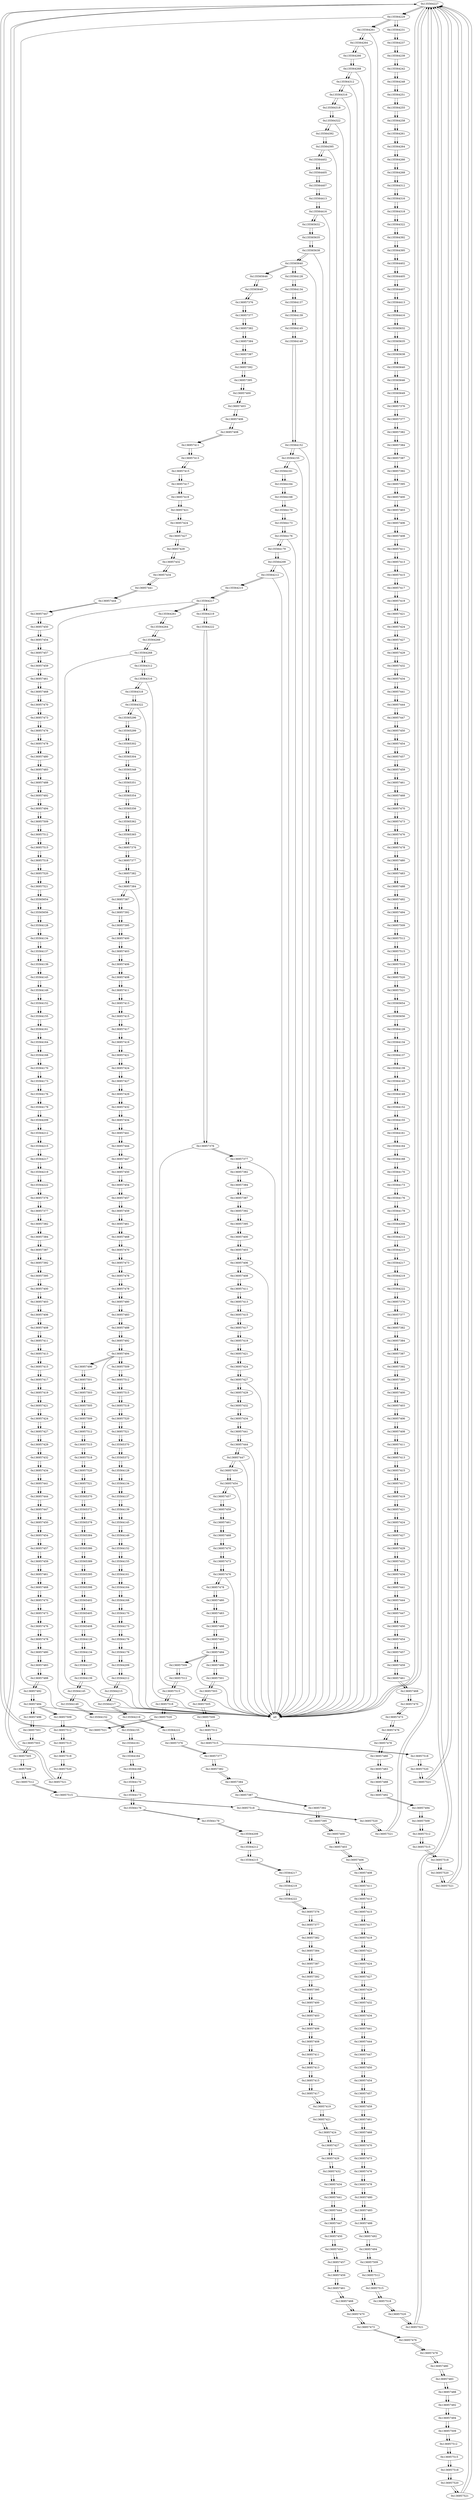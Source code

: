 digraph G{
/* nodes */
  n1 [label="0x135564227"]
  n2 [label="0x135564229"]
  n3 [label="0x135564261"]
  n4 [label="0x135564264"]
  n5 [label="0x135564266"]
  n6 [label="0x135564268"]
  n7 [label="0x135564312"]
  n8 [label="0x135564316"]
  n9 [label="0x135564318"]
  n10 [label="0x135564322"]
  n11 [label="0x135564392"]
  n12 [label="0x135564395"]
  n13 [label="0x135564402"]
  n14 [label="0x135564405"]
  n15 [label="0x135564407"]
  n16 [label="0x135564413"]
  n17 [label="0x135564416"]
  n18 [label="0x135565632"]
  n19 [label="0x135565635"]
  n20 [label="0x135565638"]
  n21 [label="0x135565640"]
  n22 [label="0x135564128"]
  n23 [label="0x135564134"]
  n24 [label="0x135564137"]
  n25 [label="0x135564139"]
  n26 [label="0x135564145"]
  n27 [label="0x135564149"]
  n28 [label="0x135564152"]
  n29 [label="0x135564155"]
  n30 [label="0x135564161"]
  n31 [label="0x135564164"]
  n32 [label="0x135564168"]
  n33 [label="0x135564170"]
  n34 [label="0x135564173"]
  n35 [label="0x135564176"]
  n36 [label="0x135564179"]
  n37 [label="0x135564209"]
  n38 [label="0x135564212"]
  n39 [label="0x135564215"]
  n40 [label="0x135564217"]
  n41 [label="0x135564219"]
  n42 [label="0x135564222"]
  n43 [label="0x136957376"]
  n44 [label="0x136957377"]
  n45 [label="0x136957382"]
  n46 [label="0x136957384"]
  n47 [label="0x136957387"]
  n48 [label="0x136957392"]
  n49 [label="0x136957395"]
  n50 [label="0x136957400"]
  n51 [label="0x136957403"]
  n52 [label="0x136957406"]
  n53 [label="0x136957408"]
  n54 [label="0x136957411"]
  n55 [label="0x136957413"]
  n56 [label="0x136957415"]
  n57 [label="0x136957417"]
  n58 [label="0x136957419"]
  n59 [label="0x136957421"]
  n60 [label="0x136957424"]
  n61 [label="0x136957427"]
  n62 [label="0x136957429"]
  n63 [label="0x136957432"]
  n64 [label="0x136957434"]
  n65 [label="0x136957441"]
  n66 [label="0x136957444"]
  n67 [label="0x136957447"]
  n68 [label="0x136957450"]
  n69 [label="0x136957454"]
  n70 [label="0x136957457"]
  n71 [label="0x136957459"]
  n72 [label="0x136957461"]
  n73 [label="0x136957468"]
  n74 [label="0x136957470"]
  n75 [label="0x136957473"]
  n76 [label="0x136957476"]
  n77 [label="0x136957478"]
  n78 [label="0x136957480"]
  n79 [label="0x136957483"]
  n80 [label="0x136957488"]
  n81 [label="0x136957492"]
  n82 [label="0x136957494"]
  n83 [label="0x136957509"]
  n84 [label="0x136957512"]
  n85 [label="0x136957515"]
  n86 [label="0x136957518"]
  n87 [label="0x136957520"]
  n88 [label="0x136957521"]
  n89 [label="0x136957496"]
  n90 [label="0x136957501"]
  n91 [label="0x136957503"]
  n92 [label="0x136957505"]
  n93 [label="0x136957509"]
  n94 [label="0x136957512"]
  n95 [label="0x136957515"]
  n96 [label="0x136957518"]
  n97 [label="0x136957520"]
  n98 [label="0x136957521"]
  n99 [label="0x135564231"]
  n100 [label="0x135564237"]
  n101 [label="0x135564239"]
  n102 [label="0x135564242"]
  n103 [label="0x135564248"]
  n104 [label="0x135564251"]
  n105 [label="0x135564255"]
  n106 [label="0x135564258"]
  n107 [label="0x135564261"]
  n108 [label="0x135564264"]
  n109 [label="0x135564266"]
  n110 [label="0x135564268"]
  n111 [label="0x135564312"]
  n112 [label="0x135564316"]
  n113 [label="0x135564318"]
  n114 [label="0x135564322"]
  n115 [label="0x135564392"]
  n116 [label="0x135564395"]
  n117 [label="0x135564402"]
  n118 [label="0x135564405"]
  n119 [label="0x135564407"]
  n120 [label="0x135564413"]
  n121 [label="0x135564416"]
  n122 [label="0x135565632"]
  n123 [label="0x135565635"]
  n124 [label="0x135565638"]
  n125 [label="0x135565640"]
  n126 [label="0x135565646"]
  n127 [label="0x135565649"]
  n128 [label="0x136957376"]
  n129 [label="0x136957377"]
  n130 [label="0x136957382"]
  n131 [label="0x136957384"]
  n132 [label="0x136957387"]
  n133 [label="0x136957392"]
  n134 [label="0x136957395"]
  n135 [label="0x136957400"]
  n136 [label="0x136957403"]
  n137 [label="0x136957406"]
  n138 [label="0x136957408"]
  n139 [label="0x136957411"]
  n140 [label="0x136957413"]
  n141 [label="0x136957415"]
  n142 [label="0x136957417"]
  n143 [label="0x136957419"]
  n144 [label="0x136957421"]
  n145 [label="0x136957424"]
  n146 [label="0x136957427"]
  n147 [label="0x136957429"]
  n148 [label="0x136957432"]
  n149 [label="0x136957434"]
  n150 [label="0x136957441"]
  n151 [label="0x136957444"]
  n152 [label="0x136957447"]
  n153 [label="0x136957450"]
  n154 [label="0x136957454"]
  n155 [label="0x136957457"]
  n156 [label="0x136957459"]
  n157 [label="0x136957461"]
  n158 [label="0x136957468"]
  n159 [label="0x136957470"]
  n160 [label="0x136957473"]
  n161 [label="0x136957476"]
  n162 [label="0x136957478"]
  n163 [label="0x136957480"]
  n164 [label="0x136957483"]
  n165 [label="0x136957488"]
  n166 [label="0x136957492"]
  n167 [label="0x136957494"]
  n168 [label="0x136957509"]
  n169 [label="0x136957512"]
  n170 [label="0x136957515"]
  n171 [label="0x136957518"]
  n172 [label="0x136957520"]
  n173 [label="0x136957521"]
  n174 [label="0x135565654"]
  n175 [label="0x135565656"]
  n176 [label="0x135564128"]
  n177 [label="0x135564134"]
  n178 [label="0x135564137"]
  n179 [label="0x135564139"]
  n180 [label="0x135564145"]
  n181 [label="0x135564149"]
  n182 [label="0x135564152"]
  n183 [label="0x135564155"]
  n184 [label="0x135564161"]
  n185 [label="0x135564164"]
  n186 [label="0x135564168"]
  n187 [label="0x135564170"]
  n188 [label="0x135564173"]
  n189 [label="0x135564176"]
  n190 [label="0x135564179"]
  n191 [label="0x135564209"]
  n192 [label="0x135564212"]
  n193 [label="0x135564215"]
  n194 [label="0x135564217"]
  n195 [label="0x135564219"]
  n196 [label="0x135564222"]
  n197 [label="0x136957376"]
  n198 [label="0x136957377"]
  n199 [label="0x136957382"]
  n200 [label="0x136957384"]
  n201 [label="0x136957387"]
  n202 [label="0x136957392"]
  n203 [label="0x136957395"]
  n204 [label="0x136957400"]
  n205 [label="0x136957403"]
  n206 [label="0x136957406"]
  n207 [label="0x136957408"]
  n208 [label="0x136957411"]
  n209 [label="0x136957413"]
  n210 [label="0x136957415"]
  n211 [label="0x136957417"]
  n212 [label="0x136957419"]
  n213 [label="0x136957421"]
  n214 [label="0x136957424"]
  n215 [label="0x136957427"]
  n216 [label="0x136957429"]
  n217 [label="0x136957432"]
  n218 [label="0x136957434"]
  n219 [label="0x136957441"]
  n220 [label="0x136957444"]
  n221 [label="0x136957447"]
  n222 [label="0x136957450"]
  n223 [label="0x136957454"]
  n224 [label="0x136957457"]
  n225 [label="0x136957459"]
  n226 [label="0x136957461"]
  n227 [label="0x136957468"]
  n228 [label="0x136957470"]
  n229 [label="0x136957473"]
  n230 [label="0x136957476"]
  n231 [label="0x136957478"]
  n232 [label="0x136957480"]
  n233 [label="0x136957483"]
  n234 [label="0x136957488"]
  n235 [label="0x136957492"]
  n236 [label="0x136957494"]
  n237 [label="0x136957509"]
  n238 [label="0x136957512"]
  n239 [label="0x136957515"]
  n240 [label="0x136957518"]
  n241 [label="0x136957520"]
  n242 [label="0x136957521"]
  n243 [label="0x135565646"]
  n244 [label="0x135565649"]
  n245 [label="0x136957376"]
  n246 [label="0x136957377"]
  n247 [label="0x136957382"]
  n248 [label="0x136957384"]
  n249 [label="0x136957387"]
  n250 [label="0x136957392"]
  n251 [label="0x136957395"]
  n252 [label="0x136957400"]
  n253 [label="0x136957403"]
  n254 [label="0x136957406"]
  n255 [label="0x136957408"]
  n256 [label="0x136957411"]
  n257 [label="0x136957413"]
  n258 [label="0x136957415"]
  n259 [label="0x136957417"]
  n260 [label="0x136957419"]
  n261 [label="0x136957421"]
  n262 [label="0x136957424"]
  n263 [label="0x136957427"]
  n264 [label="0x136957429"]
  n265 [label="0x136957432"]
  n266 [label="0x136957434"]
  n267 [label="0x136957441"]
  n268 [label="0x136957444"]
  n269 [label="0x136957447"]
  n270 [label="0x136957450"]
  n271 [label="0x136957454"]
  n272 [label="0x136957457"]
  n273 [label="0x136957459"]
  n274 [label="0x136957461"]
  n275 [label="0x136957468"]
  n276 [label="0x136957470"]
  n277 [label="0x136957473"]
  n278 [label="0x136957476"]
  n279 [label="0x136957478"]
  n280 [label="0x136957480"]
  n281 [label="0x136957483"]
  n282 [label="0x136957488"]
  n283 [label="0x136957492"]
  n284 [label="0x136957494"]
  n285 [label="0x136957509"]
  n286 [label="0x136957512"]
  n287 [label="0x136957515"]
  n288 [label="0x136957518"]
  n289 [label="0x136957520"]
  n290 [label="0x136957521"]
  n291 [label="0x135565654"]
  n292 [label="0x135565656"]
  n293 [label="0x135564128"]
  n294 [label="0x135564134"]
  n295 [label="0x135564137"]
  n296 [label="0x135564139"]
  n297 [label="0x135564145"]
  n298 [label="0x135564149"]
  n299 [label="0x135564152"]
  n300 [label="0x135564155"]
  n301 [label="0x135564161"]
  n302 [label="0x135564164"]
  n303 [label="0x135564168"]
  n304 [label="0x135564170"]
  n305 [label="0x135564173"]
  n306 [label="0x135564176"]
  n307 [label="0x135564179"]
  n308 [label="0x135564209"]
  n309 [label="0x135564212"]
  n310 [label="0x135564215"]
  n311 [label="0x135564217"]
  n312 [label="0x135564219"]
  n313 [label="0x135564222"]
  n314 [label="0x136957376"]
  n315 [label="0x136957377"]
  n316 [label="0x136957382"]
  n317 [label="0x136957384"]
  n318 [label="0x136957387"]
  n319 [label="0x136957392"]
  n320 [label="0x136957395"]
  n321 [label="0x136957400"]
  n322 [label="0x136957403"]
  n323 [label="0x136957406"]
  n324 [label="0x136957408"]
  n325 [label="0x136957411"]
  n326 [label="0x136957413"]
  n327 [label="0x136957415"]
  n328 [label="0x136957417"]
  n329 [label="0x136957419"]
  n330 [label="0x136957421"]
  n331 [label="0x136957424"]
  n332 [label="0x136957427"]
  n333 [label="0x136957429"]
  n334 [label="0x136957432"]
  n335 [label="0x136957434"]
  n336 [label="0x136957441"]
  n337 [label="0x136957444"]
  n338 [label="0x136957447"]
  n339 [label="0x136957450"]
  n340 [label="0x136957454"]
  n341 [label="0x136957457"]
  n342 [label="0x136957459"]
  n343 [label="0x136957461"]
  n344 [label="0x136957468"]
  n345 [label="0x136957470"]
  n346 [label="0x136957473"]
  n347 [label="0x136957476"]
  n348 [label="0x136957478"]
  n349 [label="0x136957480"]
  n350 [label="0x136957483"]
  n351 [label="0x136957488"]
  n352 [label="0x136957492"]
  n353 [label="0x136957494"]
  n354 [label="0x136957496"]
  n355 [label="0x136957501"]
  n356 [label="0x136957503"]
  n357 [label="0x136957505"]
  n358 [label="0x136957509"]
  n359 [label="0x136957512"]
  n360 [label="0x136957515"]
  n361 [label="0x136957518"]
  n362 [label="0x136957520"]
  n363 [label="0x136957521"]
  n364 [label="0x136957509"]
  n365 [label="0x136957512"]
  n366 [label="0x136957515"]
  n367 [label="0x136957518"]
  n368 [label="0x136957520"]
  n369 [label="0x136957521"]
  n370 [label="0x135564261"]
  n371 [label="0x135564264"]
  n372 [label="0x135564266"]
  n373 [label="0x135564268"]
  n374 [label="0x135564312"]
  n375 [label="0x135564316"]
  n376 [label="0x135564318"]
  n377 [label="0x135564322"]
  n378 [label="0x135565296"]
  n379 [label="0x135565299"]
  n380 [label="0x135565302"]
  n381 [label="0x135565304"]
  n382 [label="0x135565348"]
  n383 [label="0x135565351"]
  n384 [label="0x135565354"]
  n385 [label="0x135565356"]
  n386 [label="0x135565362"]
  n387 [label="0x135565365"]
  n388 [label="0x136957376"]
  n389 [label="0x136957377"]
  n390 [label="0x136957382"]
  n391 [label="0x136957384"]
  n392 [label="0x136957387"]
  n393 [label="0x136957392"]
  n394 [label="0x136957395"]
  n395 [label="0x136957400"]
  n396 [label="0x136957403"]
  n397 [label="0x136957406"]
  n398 [label="0x136957408"]
  n399 [label="0x136957411"]
  n400 [label="0x136957413"]
  n401 [label="0x136957415"]
  n402 [label="0x136957417"]
  n403 [label="0x136957419"]
  n404 [label="0x136957421"]
  n405 [label="0x136957424"]
  n406 [label="0x136957427"]
  n407 [label="0x136957429"]
  n408 [label="0x136957432"]
  n409 [label="0x136957434"]
  n410 [label="0x136957441"]
  n411 [label="0x136957444"]
  n412 [label="0x136957447"]
  n413 [label="0x136957450"]
  n414 [label="0x136957454"]
  n415 [label="0x136957457"]
  n416 [label="0x136957459"]
  n417 [label="0x136957461"]
  n418 [label="0x136957468"]
  n419 [label="0x136957470"]
  n420 [label="0x136957473"]
  n421 [label="0x136957476"]
  n422 [label="0x136957478"]
  n423 [label="0x136957480"]
  n424 [label="0x136957483"]
  n425 [label="0x136957488"]
  n426 [label="0x136957492"]
  n427 [label="0x136957494"]
  n428 [label="0x136957509"]
  n429 [label="0x136957512"]
  n430 [label="0x136957515"]
  n431 [label="0x136957518"]
  n432 [label="0x136957520"]
  n433 [label="0x136957521"]
  n434 [label="0x135565370"]
  n435 [label="0x135565372"]
  n436 [label="0x135564128"]
  n437 [label="0x135564134"]
  n438 [label="0x135564137"]
  n439 [label="0x135564139"]
  n440 [label="0x135564145"]
  n441 [label="0x135564149"]
  n442 [label="0x135564152"]
  n443 [label="0x135564155"]
  n444 [label="0x135564161"]
  n445 [label="0x135564164"]
  n446 [label="0x135564168"]
  n447 [label="0x135564170"]
  n448 [label="0x135564173"]
  n449 [label="0x135564176"]
  n450 [label="0x135564179"]
  n451 [label="0x135564209"]
  n452 [label="0x135564212"]
  n453 [label="0x135564215"]
  n454 [label="0x135564217"]
  n455 [label="0x135564219"]
  n456 [label="0x135564222"]
  n457 [label="0x136957376"]
  n458 [label="0x136957377"]
  n459 [label="0x136957382"]
  n460 [label="0x136957384"]
  n461 [label="0x136957387"]
  n462 [label="0x136957392"]
  n463 [label="0x136957395"]
  n464 [label="0x136957400"]
  n465 [label="0x136957403"]
  n466 [label="0x136957406"]
  n467 [label="0x136957408"]
  n468 [label="0x136957411"]
  n469 [label="0x136957413"]
  n470 [label="0x136957415"]
  n471 [label="0x136957417"]
  n472 [label="0x136957419"]
  n473 [label="0x136957421"]
  n474 [label="0x136957424"]
  n475 [label="0x136957427"]
  n476 [label="0x136957429"]
  n477 [label="0x136957432"]
  n478 [label="0x136957434"]
  n479 [label="0x136957441"]
  n480 [label="0x136957444"]
  n481 [label="0x136957447"]
  n482 [label="0x136957450"]
  n483 [label="0x136957454"]
  n484 [label="0x136957457"]
  n485 [label="0x136957459"]
  n486 [label="0x136957461"]
  n487 [label="0x136957468"]
  n488 [label="0x136957470"]
  n489 [label="0x136957473"]
  n490 [label="0x136957476"]
  n491 [label="0x136957478"]
  n492 [label="0x136957480"]
  n493 [label="0x136957483"]
  n494 [label="0x136957488"]
  n495 [label="0x136957492"]
  n496 [label="0x136957494"]
  n497 [label="0x136957509"]
  n498 [label="0x136957512"]
  n499 [label="0x136957515"]
  n500 [label="0x136957518"]
  n501 [label="0x136957520"]
  n502 [label="0x136957521"]
  n503 [label="0x136957496"]
  n504 [label="0x136957501"]
  n505 [label="0x136957503"]
  n506 [label="0x136957505"]
  n507 [label="0x136957509"]
  n508 [label="0x136957512"]
  n509 [label="0x136957515"]
  n510 [label="0x136957518"]
  n511 [label="0x136957520"]
  n512 [label="0x136957521"]
  n513 [label="0x135565370"]
  n514 [label="0x135565372"]
  n515 [label="0x135565378"]
  n516 [label="0x135565384"]
  n517 [label="0x135565386"]
  n518 [label="0x135565389"]
  n519 [label="0x135565395"]
  n520 [label="0x135565398"]
  n521 [label="0x135565402"]
  n522 [label="0x135565405"]
  n523 [label="0x135565408"]
  n524 [label="0x135564128"]
  n525 [label="0x135564134"]
  n526 [label="0x135564137"]
  n527 [label="0x135564139"]
  n528 [label="0x135564145"]
  n529 [label="0x135564149"]
  n530 [label="0x135564152"]
  n531 [label="0x135564155"]
  n532 [label="0x135564161"]
  n533 [label="0x135564164"]
  n534 [label="0x135564168"]
  n535 [label="0x135564170"]
  n536 [label="0x135564173"]
  n537 [label="0x135564176"]
  n538 [label="0x135564179"]
  n539 [label="0x135564209"]
  n540 [label="0x135564212"]
  n541 [label="0x135564215"]
  n542 [label="0x135564217"]
  n543 [label="0x135564219"]
  n544 [label="0x135564222"]
  n545 [label="0x136957376"]
  n546 [label="0x136957377"]
  n547 [label="0x136957382"]
  n548 [label="0x136957384"]
  n549 [label="0x136957387"]
  n550 [label="0x136957392"]
  n551 [label="0x136957395"]
  n552 [label="0x136957400"]
  n553 [label="0x136957403"]
  n554 [label="0x136957406"]
  n555 [label="0x136957408"]
  n556 [label="0x136957411"]
  n557 [label="0x136957413"]
  n558 [label="0x136957415"]
  n559 [label="0x136957417"]
  n560 [label="0x136957419"]
  n561 [label="0x136957421"]
  n562 [label="0x136957424"]
  n563 [label="0x136957427"]
  n564 [label="0x136957429"]
  n565 [label="0x136957432"]
  n566 [label="0x136957434"]
  n567 [label="0x136957441"]
  n568 [label="0x136957444"]
  n569 [label="0x136957447"]
  n570 [label="0x136957450"]
  n571 [label="0x136957454"]
  n572 [label="0x136957457"]
  n573 [label="0x136957459"]
  n574 [label="0x136957461"]
  n575 [label="0x136957468"]
  n576 [label="0x136957470"]
  n577 [label="0x136957473"]
  n578 [label="0x136957476"]
  n579 [label="0x136957478"]
  n580 [label="0x136957480"]
  n581 [label="0x136957483"]
  n582 [label="0x136957488"]
  n583 [label="0x136957492"]
  n584 [label="0x136957494"]
  n585 [label="0x136957509"]
  n586 [label="0x136957512"]
  n587 [label="0x136957515"]
  n588 [label="0x136957518"]
  n589 [label="0x136957520"]
  n590 [label="0x136957521"]
/* edges */
n1 -> n2;
n1 -> n0;
n590 -> n1;
n502 -> n1;
n369 -> n1;
n363 -> n1;
n242 -> n1;
n98 -> n1;
n0 -> n1;
n88 -> n1;
n0 -> n1;
n2 -> n3;
n2 -> n99;
n2 -> n0;
n1 -> n2;
n3 -> n4;
n3 -> n0;
n2 -> n3;
n4 -> n5;
n4 -> n0;
n3 -> n4;
n5 -> n6;
n4 -> n5;
n6 -> n7;
n6 -> n0;
n5 -> n6;
n7 -> n8;
n7 -> n0;
n6 -> n7;
n8 -> n9;
n8 -> n0;
n7 -> n8;
n9 -> n10;
n8 -> n9;
n10 -> n11;
n10 -> n0;
n9 -> n10;
n11 -> n12;
n10 -> n11;
n12 -> n13;
n12 -> n0;
n11 -> n12;
n13 -> n14;
n12 -> n13;
n14 -> n15;
n13 -> n14;
n15 -> n16;
n14 -> n15;
n16 -> n17;
n15 -> n16;
n17 -> n18;
n17 -> n0;
n16 -> n17;
n18 -> n19;
n17 -> n18;
n19 -> n20;
n18 -> n19;
n20 -> n21;
n20 -> n0;
n19 -> n20;
n21 -> n22;
n21 -> n243;
n21 -> n0;
n20 -> n21;
n22 -> n23;
n21 -> n22;
n23 -> n24;
n22 -> n23;
n24 -> n25;
n23 -> n24;
n25 -> n26;
n24 -> n25;
n26 -> n27;
n25 -> n26;
n27 -> n28;
n26 -> n27;
n28 -> n29;
n28 -> n0;
n27 -> n28;
n29 -> n30;
n29 -> n0;
n28 -> n29;
n30 -> n31;
n29 -> n30;
n31 -> n32;
n30 -> n31;
n32 -> n33;
n31 -> n32;
n33 -> n34;
n32 -> n33;
n34 -> n35;
n33 -> n34;
n35 -> n36;
n35 -> n0;
n34 -> n35;
n36 -> n37;
n35 -> n36;
n37 -> n38;
n37 -> n0;
n36 -> n37;
n38 -> n39;
n38 -> n0;
n37 -> n38;
n39 -> n40;
n38 -> n39;
n40 -> n370;
n40 -> n41;
n40 -> n0;
n39 -> n40;
n41 -> n42;
n40 -> n41;
n42 -> n43;
n41 -> n42;
n43 -> n44;
n43 -> n0;
n42 -> n43;
n44 -> n45;
n44 -> n0;
n43 -> n44;
n45 -> n46;
n44 -> n45;
n46 -> n47;
n45 -> n46;
n47 -> n48;
n46 -> n47;
n48 -> n49;
n47 -> n48;
n49 -> n50;
n48 -> n49;
n50 -> n51;
n49 -> n50;
n51 -> n52;
n50 -> n51;
n52 -> n53;
n52 -> n0;
n51 -> n52;
n53 -> n54;
n52 -> n53;
n54 -> n55;
n53 -> n54;
n55 -> n56;
n54 -> n55;
n56 -> n57;
n55 -> n56;
n57 -> n58;
n56 -> n57;
n58 -> n59;
n57 -> n58;
n59 -> n60;
n58 -> n59;
n60 -> n61;
n59 -> n60;
n61 -> n62;
n61 -> n0;
n60 -> n61;
n62 -> n63;
n61 -> n62;
n63 -> n64;
n62 -> n63;
n64 -> n65;
n63 -> n64;
n65 -> n66;
n64 -> n65;
n66 -> n67;
n66 -> n0;
n65 -> n66;
n67 -> n68;
n67 -> n0;
n66 -> n67;
n68 -> n69;
n67 -> n68;
n69 -> n70;
n69 -> n0;
n68 -> n69;
n70 -> n71;
n69 -> n70;
n71 -> n72;
n70 -> n71;
n72 -> n73;
n71 -> n72;
n73 -> n74;
n72 -> n73;
n74 -> n75;
n73 -> n74;
n75 -> n76;
n74 -> n75;
n76 -> n77;
n76 -> n0;
n75 -> n76;
n77 -> n78;
n76 -> n77;
n78 -> n79;
n77 -> n78;
n79 -> n80;
n78 -> n79;
n80 -> n81;
n79 -> n80;
n81 -> n82;
n80 -> n81;
n82 -> n83;
n82 -> n89;
n82 -> n0;
n81 -> n82;
n83 -> n84;
n82 -> n83;
n84 -> n85;
n83 -> n84;
n85 -> n86;
n84 -> n85;
n86 -> n87;
n86 -> n0;
n85 -> n86;
n87 -> n88;
n86 -> n87;
n88 -> n1;
n87 -> n88;
n89 -> n90;
n82 -> n89;
n90 -> n91;
n89 -> n90;
n91 -> n92;
n90 -> n91;
n92 -> n93;
n91 -> n92;
n93 -> n94;
n92 -> n93;
n94 -> n95;
n93 -> n94;
n95 -> n96;
n94 -> n95;
n96 -> n97;
n95 -> n96;
n97 -> n98;
n96 -> n97;
n98 -> n1;
n97 -> n98;
n99 -> n100;
n2 -> n99;
n100 -> n101;
n99 -> n100;
n101 -> n102;
n100 -> n101;
n102 -> n103;
n101 -> n102;
n103 -> n104;
n102 -> n103;
n104 -> n105;
n103 -> n104;
n105 -> n106;
n104 -> n105;
n106 -> n107;
n105 -> n106;
n107 -> n108;
n106 -> n107;
n108 -> n109;
n107 -> n108;
n109 -> n110;
n108 -> n109;
n110 -> n111;
n109 -> n110;
n111 -> n112;
n110 -> n111;
n112 -> n113;
n111 -> n112;
n113 -> n114;
n112 -> n113;
n114 -> n115;
n113 -> n114;
n115 -> n116;
n114 -> n115;
n116 -> n117;
n115 -> n116;
n117 -> n118;
n116 -> n117;
n118 -> n119;
n117 -> n118;
n119 -> n120;
n118 -> n119;
n120 -> n121;
n119 -> n120;
n121 -> n122;
n120 -> n121;
n122 -> n123;
n121 -> n122;
n123 -> n124;
n122 -> n123;
n124 -> n125;
n123 -> n124;
n125 -> n126;
n124 -> n125;
n126 -> n127;
n125 -> n126;
n127 -> n128;
n126 -> n127;
n128 -> n129;
n127 -> n128;
n129 -> n130;
n128 -> n129;
n130 -> n131;
n129 -> n130;
n131 -> n132;
n130 -> n131;
n132 -> n133;
n131 -> n132;
n133 -> n134;
n132 -> n133;
n134 -> n135;
n133 -> n134;
n135 -> n136;
n134 -> n135;
n136 -> n137;
n135 -> n136;
n137 -> n138;
n136 -> n137;
n138 -> n139;
n137 -> n138;
n139 -> n140;
n138 -> n139;
n140 -> n141;
n139 -> n140;
n141 -> n142;
n140 -> n141;
n142 -> n143;
n141 -> n142;
n143 -> n144;
n142 -> n143;
n144 -> n145;
n143 -> n144;
n145 -> n146;
n144 -> n145;
n146 -> n147;
n145 -> n146;
n147 -> n148;
n146 -> n147;
n148 -> n149;
n147 -> n148;
n149 -> n150;
n148 -> n149;
n150 -> n151;
n149 -> n150;
n151 -> n152;
n150 -> n151;
n152 -> n153;
n151 -> n152;
n153 -> n154;
n152 -> n153;
n154 -> n155;
n153 -> n154;
n155 -> n156;
n154 -> n155;
n156 -> n157;
n155 -> n156;
n157 -> n158;
n156 -> n157;
n158 -> n159;
n157 -> n158;
n159 -> n160;
n158 -> n159;
n160 -> n161;
n159 -> n160;
n161 -> n162;
n160 -> n161;
n162 -> n163;
n161 -> n162;
n163 -> n164;
n162 -> n163;
n164 -> n165;
n163 -> n164;
n165 -> n166;
n164 -> n165;
n166 -> n167;
n165 -> n166;
n167 -> n168;
n166 -> n167;
n168 -> n169;
n167 -> n168;
n169 -> n170;
n168 -> n169;
n170 -> n171;
n169 -> n170;
n171 -> n172;
n170 -> n171;
n172 -> n173;
n171 -> n172;
n173 -> n174;
n172 -> n173;
n174 -> n175;
n173 -> n174;
n175 -> n176;
n174 -> n175;
n176 -> n177;
n175 -> n176;
n177 -> n178;
n176 -> n177;
n178 -> n179;
n177 -> n178;
n179 -> n180;
n178 -> n179;
n180 -> n181;
n179 -> n180;
n181 -> n182;
n180 -> n181;
n182 -> n183;
n181 -> n182;
n183 -> n184;
n182 -> n183;
n184 -> n185;
n183 -> n184;
n185 -> n186;
n184 -> n185;
n186 -> n187;
n185 -> n186;
n187 -> n188;
n186 -> n187;
n188 -> n189;
n187 -> n188;
n189 -> n190;
n188 -> n189;
n190 -> n191;
n189 -> n190;
n191 -> n192;
n190 -> n191;
n192 -> n193;
n191 -> n192;
n193 -> n194;
n192 -> n193;
n194 -> n195;
n193 -> n194;
n195 -> n196;
n194 -> n195;
n196 -> n197;
n195 -> n196;
n197 -> n198;
n196 -> n197;
n198 -> n199;
n197 -> n198;
n199 -> n200;
n198 -> n199;
n200 -> n201;
n199 -> n200;
n201 -> n202;
n200 -> n201;
n202 -> n203;
n201 -> n202;
n203 -> n204;
n202 -> n203;
n204 -> n205;
n203 -> n204;
n205 -> n206;
n204 -> n205;
n206 -> n207;
n205 -> n206;
n207 -> n208;
n206 -> n207;
n208 -> n209;
n207 -> n208;
n209 -> n210;
n208 -> n209;
n210 -> n211;
n209 -> n210;
n211 -> n212;
n210 -> n211;
n212 -> n213;
n211 -> n212;
n213 -> n214;
n212 -> n213;
n214 -> n215;
n213 -> n214;
n215 -> n216;
n214 -> n215;
n216 -> n217;
n215 -> n216;
n217 -> n218;
n216 -> n217;
n218 -> n219;
n217 -> n218;
n219 -> n220;
n218 -> n219;
n220 -> n221;
n219 -> n220;
n221 -> n222;
n220 -> n221;
n222 -> n223;
n221 -> n222;
n223 -> n224;
n222 -> n223;
n224 -> n225;
n223 -> n224;
n225 -> n226;
n224 -> n225;
n226 -> n227;
n225 -> n226;
n227 -> n228;
n226 -> n227;
n228 -> n229;
n227 -> n228;
n229 -> n230;
n228 -> n229;
n230 -> n231;
n229 -> n230;
n231 -> n232;
n230 -> n231;
n232 -> n233;
n231 -> n232;
n233 -> n234;
n232 -> n233;
n234 -> n235;
n233 -> n234;
n235 -> n236;
n234 -> n235;
n236 -> n237;
n235 -> n236;
n237 -> n238;
n236 -> n237;
n238 -> n239;
n237 -> n238;
n239 -> n240;
n238 -> n239;
n240 -> n241;
n239 -> n240;
n241 -> n242;
n240 -> n241;
n242 -> n1;
n241 -> n242;
n243 -> n244;
n21 -> n243;
n244 -> n245;
n243 -> n244;
n245 -> n246;
n244 -> n245;
n246 -> n247;
n245 -> n246;
n247 -> n248;
n246 -> n247;
n248 -> n249;
n247 -> n248;
n249 -> n250;
n248 -> n249;
n250 -> n251;
n249 -> n250;
n251 -> n252;
n250 -> n251;
n252 -> n253;
n251 -> n252;
n253 -> n254;
n252 -> n253;
n254 -> n255;
n253 -> n254;
n255 -> n256;
n254 -> n255;
n256 -> n257;
n255 -> n256;
n257 -> n258;
n256 -> n257;
n258 -> n259;
n257 -> n258;
n259 -> n260;
n258 -> n259;
n260 -> n261;
n259 -> n260;
n261 -> n262;
n260 -> n261;
n262 -> n263;
n261 -> n262;
n263 -> n264;
n262 -> n263;
n264 -> n265;
n263 -> n264;
n265 -> n266;
n264 -> n265;
n266 -> n267;
n265 -> n266;
n267 -> n268;
n266 -> n267;
n268 -> n269;
n267 -> n268;
n269 -> n270;
n268 -> n269;
n270 -> n271;
n269 -> n270;
n271 -> n272;
n270 -> n271;
n272 -> n273;
n271 -> n272;
n273 -> n274;
n272 -> n273;
n274 -> n275;
n273 -> n274;
n275 -> n276;
n274 -> n275;
n276 -> n277;
n275 -> n276;
n277 -> n278;
n276 -> n277;
n278 -> n279;
n277 -> n278;
n279 -> n280;
n278 -> n279;
n280 -> n281;
n279 -> n280;
n281 -> n282;
n280 -> n281;
n282 -> n283;
n281 -> n282;
n283 -> n284;
n282 -> n283;
n284 -> n285;
n283 -> n284;
n285 -> n286;
n284 -> n285;
n286 -> n287;
n285 -> n286;
n287 -> n288;
n286 -> n287;
n288 -> n289;
n287 -> n288;
n289 -> n290;
n288 -> n289;
n290 -> n291;
n289 -> n290;
n291 -> n292;
n290 -> n291;
n292 -> n293;
n291 -> n292;
n293 -> n294;
n292 -> n293;
n294 -> n295;
n293 -> n294;
n295 -> n296;
n294 -> n295;
n296 -> n297;
n295 -> n296;
n297 -> n298;
n296 -> n297;
n298 -> n299;
n297 -> n298;
n299 -> n300;
n298 -> n299;
n300 -> n301;
n299 -> n300;
n301 -> n302;
n300 -> n301;
n302 -> n303;
n301 -> n302;
n303 -> n304;
n302 -> n303;
n304 -> n305;
n303 -> n304;
n305 -> n306;
n304 -> n305;
n306 -> n307;
n305 -> n306;
n307 -> n308;
n306 -> n307;
n308 -> n309;
n307 -> n308;
n309 -> n310;
n308 -> n309;
n310 -> n311;
n309 -> n310;
n311 -> n312;
n310 -> n311;
n312 -> n313;
n311 -> n312;
n313 -> n314;
n312 -> n313;
n314 -> n315;
n313 -> n314;
n315 -> n316;
n314 -> n315;
n316 -> n317;
n315 -> n316;
n317 -> n318;
n316 -> n317;
n318 -> n319;
n317 -> n318;
n319 -> n320;
n318 -> n319;
n320 -> n321;
n319 -> n320;
n321 -> n322;
n320 -> n321;
n322 -> n323;
n321 -> n322;
n323 -> n324;
n322 -> n323;
n324 -> n325;
n323 -> n324;
n325 -> n326;
n324 -> n325;
n326 -> n327;
n325 -> n326;
n327 -> n328;
n326 -> n327;
n328 -> n329;
n327 -> n328;
n329 -> n330;
n328 -> n329;
n330 -> n331;
n329 -> n330;
n331 -> n332;
n330 -> n331;
n332 -> n333;
n331 -> n332;
n333 -> n334;
n332 -> n333;
n334 -> n335;
n333 -> n334;
n335 -> n336;
n334 -> n335;
n336 -> n337;
n335 -> n336;
n337 -> n338;
n336 -> n337;
n338 -> n339;
n337 -> n338;
n339 -> n340;
n338 -> n339;
n340 -> n341;
n339 -> n340;
n341 -> n342;
n340 -> n341;
n342 -> n343;
n341 -> n342;
n343 -> n344;
n342 -> n343;
n344 -> n345;
n343 -> n344;
n345 -> n346;
n344 -> n345;
n346 -> n347;
n345 -> n346;
n347 -> n348;
n346 -> n347;
n348 -> n349;
n347 -> n348;
n349 -> n350;
n348 -> n349;
n350 -> n351;
n349 -> n350;
n351 -> n352;
n350 -> n351;
n352 -> n353;
n351 -> n352;
n353 -> n354;
n353 -> n364;
n353 -> n0;
n352 -> n353;
n354 -> n355;
n353 -> n354;
n355 -> n356;
n354 -> n355;
n356 -> n357;
n355 -> n356;
n357 -> n358;
n356 -> n357;
n358 -> n359;
n357 -> n358;
n359 -> n360;
n358 -> n359;
n360 -> n361;
n359 -> n360;
n361 -> n362;
n360 -> n361;
n362 -> n363;
n361 -> n362;
n363 -> n1;
n362 -> n363;
n364 -> n365;
n353 -> n364;
n365 -> n366;
n364 -> n365;
n366 -> n367;
n365 -> n366;
n367 -> n368;
n366 -> n367;
n368 -> n369;
n367 -> n368;
n369 -> n1;
n368 -> n369;
n370 -> n371;
n40 -> n370;
n371 -> n372;
n370 -> n371;
n372 -> n373;
n371 -> n372;
n373 -> n374;
n373 -> n0;
n372 -> n373;
n374 -> n375;
n373 -> n374;
n375 -> n376;
n375 -> n0;
n374 -> n375;
n376 -> n377;
n375 -> n376;
n377 -> n378;
n377 -> n0;
n376 -> n377;
n378 -> n379;
n377 -> n378;
n379 -> n380;
n378 -> n379;
n380 -> n381;
n379 -> n380;
n381 -> n382;
n380 -> n381;
n382 -> n383;
n381 -> n382;
n383 -> n384;
n382 -> n383;
n384 -> n385;
n383 -> n384;
n385 -> n386;
n384 -> n385;
n386 -> n387;
n385 -> n386;
n387 -> n388;
n386 -> n387;
n388 -> n389;
n387 -> n388;
n389 -> n390;
n388 -> n389;
n390 -> n391;
n389 -> n390;
n391 -> n392;
n391 -> n0;
n390 -> n391;
n392 -> n393;
n391 -> n392;
n393 -> n394;
n392 -> n393;
n394 -> n395;
n393 -> n394;
n395 -> n396;
n394 -> n395;
n396 -> n397;
n395 -> n396;
n397 -> n398;
n396 -> n397;
n398 -> n399;
n397 -> n398;
n399 -> n400;
n398 -> n399;
n400 -> n401;
n399 -> n400;
n401 -> n402;
n400 -> n401;
n402 -> n403;
n401 -> n402;
n403 -> n404;
n402 -> n403;
n404 -> n405;
n403 -> n404;
n405 -> n406;
n404 -> n405;
n406 -> n407;
n405 -> n406;
n407 -> n408;
n406 -> n407;
n408 -> n409;
n407 -> n408;
n409 -> n410;
n408 -> n409;
n410 -> n411;
n409 -> n410;
n411 -> n412;
n410 -> n411;
n412 -> n413;
n411 -> n412;
n413 -> n414;
n412 -> n413;
n414 -> n415;
n413 -> n414;
n415 -> n416;
n414 -> n415;
n416 -> n417;
n415 -> n416;
n417 -> n418;
n416 -> n417;
n418 -> n419;
n417 -> n418;
n419 -> n420;
n418 -> n419;
n420 -> n421;
n419 -> n420;
n421 -> n422;
n420 -> n421;
n422 -> n423;
n421 -> n422;
n423 -> n424;
n422 -> n423;
n424 -> n425;
n423 -> n424;
n425 -> n426;
n424 -> n425;
n426 -> n427;
n425 -> n426;
n427 -> n503;
n427 -> n428;
n427 -> n0;
n426 -> n427;
n428 -> n429;
n427 -> n428;
n429 -> n430;
n428 -> n429;
n430 -> n431;
n429 -> n430;
n431 -> n432;
n430 -> n431;
n432 -> n433;
n431 -> n432;
n433 -> n434;
n432 -> n433;
n434 -> n435;
n433 -> n434;
n435 -> n436;
n434 -> n435;
n436 -> n437;
n435 -> n436;
n437 -> n438;
n436 -> n437;
n438 -> n439;
n437 -> n438;
n439 -> n440;
n438 -> n439;
n440 -> n441;
n439 -> n440;
n441 -> n442;
n440 -> n441;
n442 -> n443;
n441 -> n442;
n443 -> n444;
n442 -> n443;
n444 -> n445;
n443 -> n444;
n445 -> n446;
n444 -> n445;
n446 -> n447;
n445 -> n446;
n447 -> n448;
n446 -> n447;
n448 -> n449;
n447 -> n448;
n449 -> n450;
n448 -> n449;
n450 -> n451;
n449 -> n450;
n451 -> n452;
n450 -> n451;
n452 -> n453;
n451 -> n452;
n453 -> n454;
n452 -> n453;
n454 -> n455;
n454 -> n0;
n453 -> n454;
n455 -> n456;
n454 -> n455;
n456 -> n457;
n455 -> n456;
n457 -> n458;
n456 -> n457;
n458 -> n459;
n457 -> n458;
n459 -> n460;
n458 -> n459;
n460 -> n461;
n459 -> n460;
n461 -> n462;
n460 -> n461;
n462 -> n463;
n461 -> n462;
n463 -> n464;
n462 -> n463;
n464 -> n465;
n463 -> n464;
n465 -> n466;
n464 -> n465;
n466 -> n467;
n465 -> n466;
n467 -> n468;
n466 -> n467;
n468 -> n469;
n467 -> n468;
n469 -> n470;
n468 -> n469;
n470 -> n471;
n469 -> n470;
n471 -> n472;
n470 -> n471;
n472 -> n473;
n471 -> n472;
n473 -> n474;
n472 -> n473;
n474 -> n475;
n473 -> n474;
n475 -> n476;
n474 -> n475;
n476 -> n477;
n475 -> n476;
n477 -> n478;
n476 -> n477;
n478 -> n479;
n477 -> n478;
n479 -> n480;
n478 -> n479;
n480 -> n481;
n479 -> n480;
n481 -> n482;
n480 -> n481;
n482 -> n483;
n481 -> n482;
n483 -> n484;
n482 -> n483;
n484 -> n485;
n483 -> n484;
n485 -> n486;
n484 -> n485;
n486 -> n487;
n485 -> n486;
n487 -> n488;
n486 -> n487;
n488 -> n489;
n487 -> n488;
n489 -> n490;
n488 -> n489;
n490 -> n491;
n489 -> n490;
n491 -> n492;
n490 -> n491;
n492 -> n493;
n491 -> n492;
n493 -> n494;
n492 -> n493;
n494 -> n495;
n493 -> n494;
n495 -> n496;
n494 -> n495;
n496 -> n497;
n495 -> n496;
n497 -> n498;
n496 -> n497;
n498 -> n499;
n497 -> n498;
n499 -> n500;
n498 -> n499;
n500 -> n501;
n499 -> n500;
n501 -> n502;
n500 -> n501;
n502 -> n1;
n501 -> n502;
n503 -> n504;
n427 -> n503;
n504 -> n505;
n503 -> n504;
n505 -> n506;
n504 -> n505;
n506 -> n507;
n505 -> n506;
n507 -> n508;
n506 -> n507;
n508 -> n509;
n507 -> n508;
n509 -> n510;
n508 -> n509;
n510 -> n511;
n509 -> n510;
n511 -> n512;
n510 -> n511;
n512 -> n513;
n511 -> n512;
n513 -> n514;
n512 -> n513;
n514 -> n515;
n513 -> n514;
n515 -> n516;
n514 -> n515;
n516 -> n517;
n515 -> n516;
n517 -> n518;
n516 -> n517;
n518 -> n519;
n517 -> n518;
n519 -> n520;
n518 -> n519;
n520 -> n521;
n519 -> n520;
n521 -> n522;
n520 -> n521;
n522 -> n523;
n521 -> n522;
n523 -> n524;
n522 -> n523;
n524 -> n525;
n523 -> n524;
n525 -> n526;
n524 -> n525;
n526 -> n527;
n525 -> n526;
n527 -> n528;
n526 -> n527;
n528 -> n529;
n527 -> n528;
n529 -> n530;
n528 -> n529;
n530 -> n531;
n529 -> n530;
n531 -> n532;
n530 -> n531;
n532 -> n533;
n531 -> n532;
n533 -> n534;
n532 -> n533;
n534 -> n535;
n533 -> n534;
n535 -> n536;
n534 -> n535;
n536 -> n537;
n535 -> n536;
n537 -> n538;
n536 -> n537;
n538 -> n539;
n537 -> n538;
n539 -> n540;
n538 -> n539;
n540 -> n541;
n539 -> n540;
n541 -> n542;
n540 -> n541;
n542 -> n543;
n541 -> n542;
n543 -> n544;
n542 -> n543;
n544 -> n545;
n543 -> n544;
n545 -> n546;
n544 -> n545;
n546 -> n547;
n545 -> n546;
n547 -> n548;
n546 -> n547;
n548 -> n549;
n547 -> n548;
n549 -> n550;
n548 -> n549;
n550 -> n551;
n549 -> n550;
n551 -> n552;
n550 -> n551;
n552 -> n553;
n551 -> n552;
n553 -> n554;
n552 -> n553;
n554 -> n555;
n553 -> n554;
n555 -> n556;
n554 -> n555;
n556 -> n557;
n555 -> n556;
n557 -> n558;
n556 -> n557;
n558 -> n559;
n557 -> n558;
n559 -> n560;
n558 -> n559;
n560 -> n561;
n559 -> n560;
n561 -> n562;
n560 -> n561;
n562 -> n563;
n561 -> n562;
n563 -> n564;
n562 -> n563;
n564 -> n565;
n563 -> n564;
n565 -> n566;
n564 -> n565;
n566 -> n567;
n565 -> n566;
n567 -> n568;
n566 -> n567;
n568 -> n569;
n567 -> n568;
n569 -> n570;
n568 -> n569;
n570 -> n571;
n569 -> n570;
n571 -> n572;
n570 -> n571;
n572 -> n573;
n571 -> n572;
n573 -> n574;
n572 -> n573;
n574 -> n575;
n573 -> n574;
n575 -> n576;
n574 -> n575;
n576 -> n577;
n575 -> n576;
n577 -> n578;
n576 -> n577;
n578 -> n579;
n577 -> n578;
n579 -> n580;
n578 -> n579;
n580 -> n581;
n579 -> n580;
n581 -> n582;
n580 -> n581;
n582 -> n583;
n581 -> n582;
n583 -> n584;
n582 -> n583;
n584 -> n585;
n583 -> n584;
n585 -> n586;
n584 -> n585;
n586 -> n587;
n585 -> n586;
n587 -> n588;
n586 -> n587;
n588 -> n589;
n587 -> n588;
n589 -> n590;
n588 -> n589;
n590 -> n1;
n589 -> n590;
}
